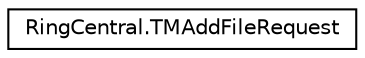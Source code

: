 digraph "Graphical Class Hierarchy"
{
 // LATEX_PDF_SIZE
  edge [fontname="Helvetica",fontsize="10",labelfontname="Helvetica",labelfontsize="10"];
  node [fontname="Helvetica",fontsize="10",shape=record];
  rankdir="LR";
  Node0 [label="RingCentral.TMAddFileRequest",height=0.2,width=0.4,color="black", fillcolor="white", style="filled",URL="$classRingCentral_1_1TMAddFileRequest.html",tooltip=" "];
}
